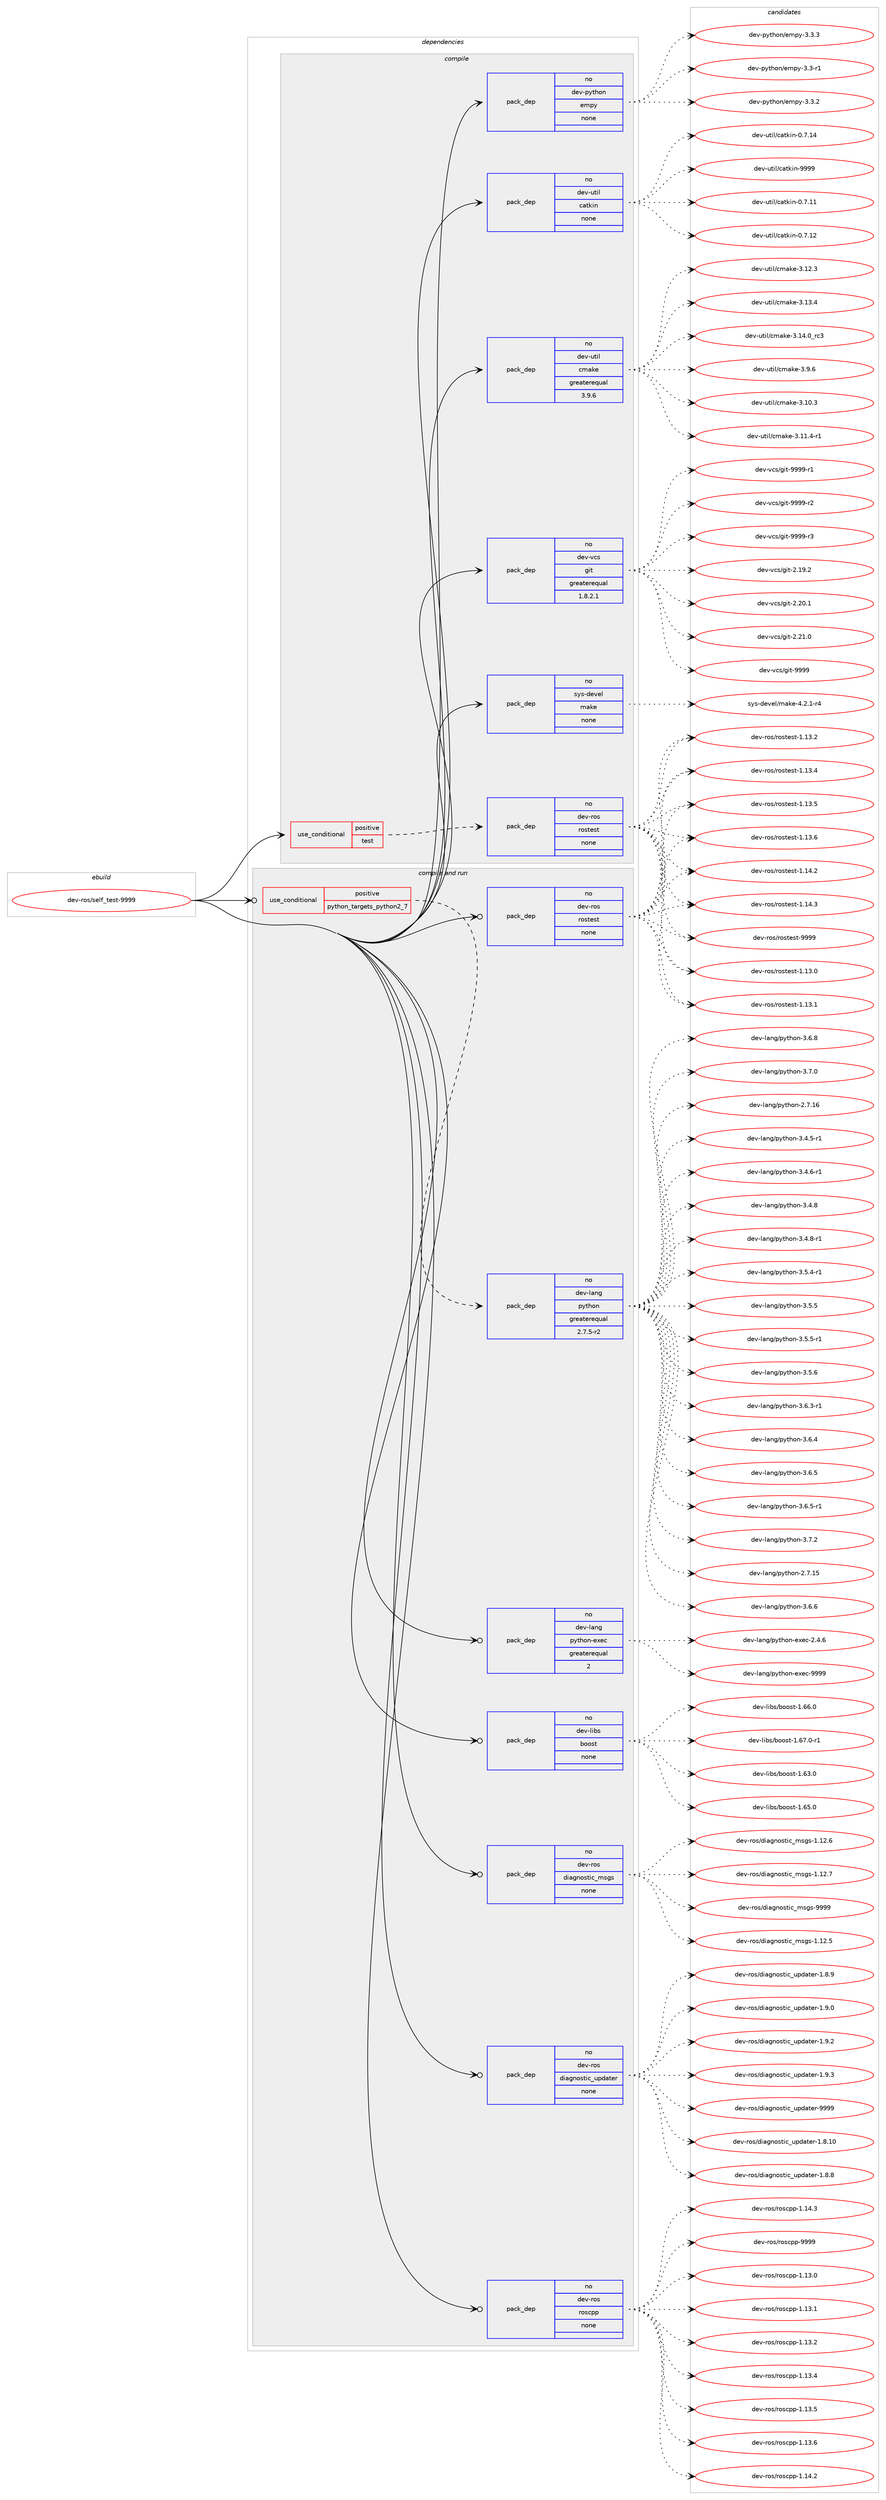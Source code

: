 digraph prolog {

# *************
# Graph options
# *************

newrank=true;
concentrate=true;
compound=true;
graph [rankdir=LR,fontname=Helvetica,fontsize=10,ranksep=1.5];#, ranksep=2.5, nodesep=0.2];
edge  [arrowhead=vee];
node  [fontname=Helvetica,fontsize=10];

# **********
# The ebuild
# **********

subgraph cluster_leftcol {
color=gray;
rank=same;
label=<<i>ebuild</i>>;
id [label="dev-ros/self_test-9999", color=red, width=4, href="../dev-ros/self_test-9999.svg"];
}

# ****************
# The dependencies
# ****************

subgraph cluster_midcol {
color=gray;
label=<<i>dependencies</i>>;
subgraph cluster_compile {
fillcolor="#eeeeee";
style=filled;
label=<<i>compile</i>>;
subgraph cond390605 {
dependency1470732 [label=<<TABLE BORDER="0" CELLBORDER="1" CELLSPACING="0" CELLPADDING="4"><TR><TD ROWSPAN="3" CELLPADDING="10">use_conditional</TD></TR><TR><TD>positive</TD></TR><TR><TD>test</TD></TR></TABLE>>, shape=none, color=red];
subgraph pack1056737 {
dependency1470733 [label=<<TABLE BORDER="0" CELLBORDER="1" CELLSPACING="0" CELLPADDING="4" WIDTH="220"><TR><TD ROWSPAN="6" CELLPADDING="30">pack_dep</TD></TR><TR><TD WIDTH="110">no</TD></TR><TR><TD>dev-ros</TD></TR><TR><TD>rostest</TD></TR><TR><TD>none</TD></TR><TR><TD></TD></TR></TABLE>>, shape=none, color=blue];
}
dependency1470732:e -> dependency1470733:w [weight=20,style="dashed",arrowhead="vee"];
}
id:e -> dependency1470732:w [weight=20,style="solid",arrowhead="vee"];
subgraph pack1056738 {
dependency1470734 [label=<<TABLE BORDER="0" CELLBORDER="1" CELLSPACING="0" CELLPADDING="4" WIDTH="220"><TR><TD ROWSPAN="6" CELLPADDING="30">pack_dep</TD></TR><TR><TD WIDTH="110">no</TD></TR><TR><TD>dev-python</TD></TR><TR><TD>empy</TD></TR><TR><TD>none</TD></TR><TR><TD></TD></TR></TABLE>>, shape=none, color=blue];
}
id:e -> dependency1470734:w [weight=20,style="solid",arrowhead="vee"];
subgraph pack1056739 {
dependency1470735 [label=<<TABLE BORDER="0" CELLBORDER="1" CELLSPACING="0" CELLPADDING="4" WIDTH="220"><TR><TD ROWSPAN="6" CELLPADDING="30">pack_dep</TD></TR><TR><TD WIDTH="110">no</TD></TR><TR><TD>dev-util</TD></TR><TR><TD>catkin</TD></TR><TR><TD>none</TD></TR><TR><TD></TD></TR></TABLE>>, shape=none, color=blue];
}
id:e -> dependency1470735:w [weight=20,style="solid",arrowhead="vee"];
subgraph pack1056740 {
dependency1470736 [label=<<TABLE BORDER="0" CELLBORDER="1" CELLSPACING="0" CELLPADDING="4" WIDTH="220"><TR><TD ROWSPAN="6" CELLPADDING="30">pack_dep</TD></TR><TR><TD WIDTH="110">no</TD></TR><TR><TD>dev-util</TD></TR><TR><TD>cmake</TD></TR><TR><TD>greaterequal</TD></TR><TR><TD>3.9.6</TD></TR></TABLE>>, shape=none, color=blue];
}
id:e -> dependency1470736:w [weight=20,style="solid",arrowhead="vee"];
subgraph pack1056741 {
dependency1470737 [label=<<TABLE BORDER="0" CELLBORDER="1" CELLSPACING="0" CELLPADDING="4" WIDTH="220"><TR><TD ROWSPAN="6" CELLPADDING="30">pack_dep</TD></TR><TR><TD WIDTH="110">no</TD></TR><TR><TD>dev-vcs</TD></TR><TR><TD>git</TD></TR><TR><TD>greaterequal</TD></TR><TR><TD>1.8.2.1</TD></TR></TABLE>>, shape=none, color=blue];
}
id:e -> dependency1470737:w [weight=20,style="solid",arrowhead="vee"];
subgraph pack1056742 {
dependency1470738 [label=<<TABLE BORDER="0" CELLBORDER="1" CELLSPACING="0" CELLPADDING="4" WIDTH="220"><TR><TD ROWSPAN="6" CELLPADDING="30">pack_dep</TD></TR><TR><TD WIDTH="110">no</TD></TR><TR><TD>sys-devel</TD></TR><TR><TD>make</TD></TR><TR><TD>none</TD></TR><TR><TD></TD></TR></TABLE>>, shape=none, color=blue];
}
id:e -> dependency1470738:w [weight=20,style="solid",arrowhead="vee"];
}
subgraph cluster_compileandrun {
fillcolor="#eeeeee";
style=filled;
label=<<i>compile and run</i>>;
subgraph cond390606 {
dependency1470739 [label=<<TABLE BORDER="0" CELLBORDER="1" CELLSPACING="0" CELLPADDING="4"><TR><TD ROWSPAN="3" CELLPADDING="10">use_conditional</TD></TR><TR><TD>positive</TD></TR><TR><TD>python_targets_python2_7</TD></TR></TABLE>>, shape=none, color=red];
subgraph pack1056743 {
dependency1470740 [label=<<TABLE BORDER="0" CELLBORDER="1" CELLSPACING="0" CELLPADDING="4" WIDTH="220"><TR><TD ROWSPAN="6" CELLPADDING="30">pack_dep</TD></TR><TR><TD WIDTH="110">no</TD></TR><TR><TD>dev-lang</TD></TR><TR><TD>python</TD></TR><TR><TD>greaterequal</TD></TR><TR><TD>2.7.5-r2</TD></TR></TABLE>>, shape=none, color=blue];
}
dependency1470739:e -> dependency1470740:w [weight=20,style="dashed",arrowhead="vee"];
}
id:e -> dependency1470739:w [weight=20,style="solid",arrowhead="odotvee"];
subgraph pack1056744 {
dependency1470741 [label=<<TABLE BORDER="0" CELLBORDER="1" CELLSPACING="0" CELLPADDING="4" WIDTH="220"><TR><TD ROWSPAN="6" CELLPADDING="30">pack_dep</TD></TR><TR><TD WIDTH="110">no</TD></TR><TR><TD>dev-lang</TD></TR><TR><TD>python-exec</TD></TR><TR><TD>greaterequal</TD></TR><TR><TD>2</TD></TR></TABLE>>, shape=none, color=blue];
}
id:e -> dependency1470741:w [weight=20,style="solid",arrowhead="odotvee"];
subgraph pack1056745 {
dependency1470742 [label=<<TABLE BORDER="0" CELLBORDER="1" CELLSPACING="0" CELLPADDING="4" WIDTH="220"><TR><TD ROWSPAN="6" CELLPADDING="30">pack_dep</TD></TR><TR><TD WIDTH="110">no</TD></TR><TR><TD>dev-libs</TD></TR><TR><TD>boost</TD></TR><TR><TD>none</TD></TR><TR><TD></TD></TR></TABLE>>, shape=none, color=blue];
}
id:e -> dependency1470742:w [weight=20,style="solid",arrowhead="odotvee"];
subgraph pack1056746 {
dependency1470743 [label=<<TABLE BORDER="0" CELLBORDER="1" CELLSPACING="0" CELLPADDING="4" WIDTH="220"><TR><TD ROWSPAN="6" CELLPADDING="30">pack_dep</TD></TR><TR><TD WIDTH="110">no</TD></TR><TR><TD>dev-ros</TD></TR><TR><TD>diagnostic_msgs</TD></TR><TR><TD>none</TD></TR><TR><TD></TD></TR></TABLE>>, shape=none, color=blue];
}
id:e -> dependency1470743:w [weight=20,style="solid",arrowhead="odotvee"];
subgraph pack1056747 {
dependency1470744 [label=<<TABLE BORDER="0" CELLBORDER="1" CELLSPACING="0" CELLPADDING="4" WIDTH="220"><TR><TD ROWSPAN="6" CELLPADDING="30">pack_dep</TD></TR><TR><TD WIDTH="110">no</TD></TR><TR><TD>dev-ros</TD></TR><TR><TD>diagnostic_updater</TD></TR><TR><TD>none</TD></TR><TR><TD></TD></TR></TABLE>>, shape=none, color=blue];
}
id:e -> dependency1470744:w [weight=20,style="solid",arrowhead="odotvee"];
subgraph pack1056748 {
dependency1470745 [label=<<TABLE BORDER="0" CELLBORDER="1" CELLSPACING="0" CELLPADDING="4" WIDTH="220"><TR><TD ROWSPAN="6" CELLPADDING="30">pack_dep</TD></TR><TR><TD WIDTH="110">no</TD></TR><TR><TD>dev-ros</TD></TR><TR><TD>roscpp</TD></TR><TR><TD>none</TD></TR><TR><TD></TD></TR></TABLE>>, shape=none, color=blue];
}
id:e -> dependency1470745:w [weight=20,style="solid",arrowhead="odotvee"];
subgraph pack1056749 {
dependency1470746 [label=<<TABLE BORDER="0" CELLBORDER="1" CELLSPACING="0" CELLPADDING="4" WIDTH="220"><TR><TD ROWSPAN="6" CELLPADDING="30">pack_dep</TD></TR><TR><TD WIDTH="110">no</TD></TR><TR><TD>dev-ros</TD></TR><TR><TD>rostest</TD></TR><TR><TD>none</TD></TR><TR><TD></TD></TR></TABLE>>, shape=none, color=blue];
}
id:e -> dependency1470746:w [weight=20,style="solid",arrowhead="odotvee"];
}
subgraph cluster_run {
fillcolor="#eeeeee";
style=filled;
label=<<i>run</i>>;
}
}

# **************
# The candidates
# **************

subgraph cluster_choices {
rank=same;
color=gray;
label=<<i>candidates</i>>;

subgraph choice1056737 {
color=black;
nodesep=1;
choice100101118451141111154711411111511610111511645494649514648 [label="dev-ros/rostest-1.13.0", color=red, width=4,href="../dev-ros/rostest-1.13.0.svg"];
choice100101118451141111154711411111511610111511645494649514649 [label="dev-ros/rostest-1.13.1", color=red, width=4,href="../dev-ros/rostest-1.13.1.svg"];
choice100101118451141111154711411111511610111511645494649514650 [label="dev-ros/rostest-1.13.2", color=red, width=4,href="../dev-ros/rostest-1.13.2.svg"];
choice100101118451141111154711411111511610111511645494649514652 [label="dev-ros/rostest-1.13.4", color=red, width=4,href="../dev-ros/rostest-1.13.4.svg"];
choice100101118451141111154711411111511610111511645494649514653 [label="dev-ros/rostest-1.13.5", color=red, width=4,href="../dev-ros/rostest-1.13.5.svg"];
choice100101118451141111154711411111511610111511645494649514654 [label="dev-ros/rostest-1.13.6", color=red, width=4,href="../dev-ros/rostest-1.13.6.svg"];
choice100101118451141111154711411111511610111511645494649524650 [label="dev-ros/rostest-1.14.2", color=red, width=4,href="../dev-ros/rostest-1.14.2.svg"];
choice100101118451141111154711411111511610111511645494649524651 [label="dev-ros/rostest-1.14.3", color=red, width=4,href="../dev-ros/rostest-1.14.3.svg"];
choice10010111845114111115471141111151161011151164557575757 [label="dev-ros/rostest-9999", color=red, width=4,href="../dev-ros/rostest-9999.svg"];
dependency1470733:e -> choice100101118451141111154711411111511610111511645494649514648:w [style=dotted,weight="100"];
dependency1470733:e -> choice100101118451141111154711411111511610111511645494649514649:w [style=dotted,weight="100"];
dependency1470733:e -> choice100101118451141111154711411111511610111511645494649514650:w [style=dotted,weight="100"];
dependency1470733:e -> choice100101118451141111154711411111511610111511645494649514652:w [style=dotted,weight="100"];
dependency1470733:e -> choice100101118451141111154711411111511610111511645494649514653:w [style=dotted,weight="100"];
dependency1470733:e -> choice100101118451141111154711411111511610111511645494649514654:w [style=dotted,weight="100"];
dependency1470733:e -> choice100101118451141111154711411111511610111511645494649524650:w [style=dotted,weight="100"];
dependency1470733:e -> choice100101118451141111154711411111511610111511645494649524651:w [style=dotted,weight="100"];
dependency1470733:e -> choice10010111845114111115471141111151161011151164557575757:w [style=dotted,weight="100"];
}
subgraph choice1056738 {
color=black;
nodesep=1;
choice1001011184511212111610411111047101109112121455146514511449 [label="dev-python/empy-3.3-r1", color=red, width=4,href="../dev-python/empy-3.3-r1.svg"];
choice1001011184511212111610411111047101109112121455146514650 [label="dev-python/empy-3.3.2", color=red, width=4,href="../dev-python/empy-3.3.2.svg"];
choice1001011184511212111610411111047101109112121455146514651 [label="dev-python/empy-3.3.3", color=red, width=4,href="../dev-python/empy-3.3.3.svg"];
dependency1470734:e -> choice1001011184511212111610411111047101109112121455146514511449:w [style=dotted,weight="100"];
dependency1470734:e -> choice1001011184511212111610411111047101109112121455146514650:w [style=dotted,weight="100"];
dependency1470734:e -> choice1001011184511212111610411111047101109112121455146514651:w [style=dotted,weight="100"];
}
subgraph choice1056739 {
color=black;
nodesep=1;
choice1001011184511711610510847999711610710511045484655464949 [label="dev-util/catkin-0.7.11", color=red, width=4,href="../dev-util/catkin-0.7.11.svg"];
choice1001011184511711610510847999711610710511045484655464950 [label="dev-util/catkin-0.7.12", color=red, width=4,href="../dev-util/catkin-0.7.12.svg"];
choice1001011184511711610510847999711610710511045484655464952 [label="dev-util/catkin-0.7.14", color=red, width=4,href="../dev-util/catkin-0.7.14.svg"];
choice100101118451171161051084799971161071051104557575757 [label="dev-util/catkin-9999", color=red, width=4,href="../dev-util/catkin-9999.svg"];
dependency1470735:e -> choice1001011184511711610510847999711610710511045484655464949:w [style=dotted,weight="100"];
dependency1470735:e -> choice1001011184511711610510847999711610710511045484655464950:w [style=dotted,weight="100"];
dependency1470735:e -> choice1001011184511711610510847999711610710511045484655464952:w [style=dotted,weight="100"];
dependency1470735:e -> choice100101118451171161051084799971161071051104557575757:w [style=dotted,weight="100"];
}
subgraph choice1056740 {
color=black;
nodesep=1;
choice1001011184511711610510847991099710710145514649484651 [label="dev-util/cmake-3.10.3", color=red, width=4,href="../dev-util/cmake-3.10.3.svg"];
choice10010111845117116105108479910997107101455146494946524511449 [label="dev-util/cmake-3.11.4-r1", color=red, width=4,href="../dev-util/cmake-3.11.4-r1.svg"];
choice1001011184511711610510847991099710710145514649504651 [label="dev-util/cmake-3.12.3", color=red, width=4,href="../dev-util/cmake-3.12.3.svg"];
choice1001011184511711610510847991099710710145514649514652 [label="dev-util/cmake-3.13.4", color=red, width=4,href="../dev-util/cmake-3.13.4.svg"];
choice1001011184511711610510847991099710710145514649524648951149951 [label="dev-util/cmake-3.14.0_rc3", color=red, width=4,href="../dev-util/cmake-3.14.0_rc3.svg"];
choice10010111845117116105108479910997107101455146574654 [label="dev-util/cmake-3.9.6", color=red, width=4,href="../dev-util/cmake-3.9.6.svg"];
dependency1470736:e -> choice1001011184511711610510847991099710710145514649484651:w [style=dotted,weight="100"];
dependency1470736:e -> choice10010111845117116105108479910997107101455146494946524511449:w [style=dotted,weight="100"];
dependency1470736:e -> choice1001011184511711610510847991099710710145514649504651:w [style=dotted,weight="100"];
dependency1470736:e -> choice1001011184511711610510847991099710710145514649514652:w [style=dotted,weight="100"];
dependency1470736:e -> choice1001011184511711610510847991099710710145514649524648951149951:w [style=dotted,weight="100"];
dependency1470736:e -> choice10010111845117116105108479910997107101455146574654:w [style=dotted,weight="100"];
}
subgraph choice1056741 {
color=black;
nodesep=1;
choice10010111845118991154710310511645504649574650 [label="dev-vcs/git-2.19.2", color=red, width=4,href="../dev-vcs/git-2.19.2.svg"];
choice10010111845118991154710310511645504650484649 [label="dev-vcs/git-2.20.1", color=red, width=4,href="../dev-vcs/git-2.20.1.svg"];
choice10010111845118991154710310511645504650494648 [label="dev-vcs/git-2.21.0", color=red, width=4,href="../dev-vcs/git-2.21.0.svg"];
choice1001011184511899115471031051164557575757 [label="dev-vcs/git-9999", color=red, width=4,href="../dev-vcs/git-9999.svg"];
choice10010111845118991154710310511645575757574511449 [label="dev-vcs/git-9999-r1", color=red, width=4,href="../dev-vcs/git-9999-r1.svg"];
choice10010111845118991154710310511645575757574511450 [label="dev-vcs/git-9999-r2", color=red, width=4,href="../dev-vcs/git-9999-r2.svg"];
choice10010111845118991154710310511645575757574511451 [label="dev-vcs/git-9999-r3", color=red, width=4,href="../dev-vcs/git-9999-r3.svg"];
dependency1470737:e -> choice10010111845118991154710310511645504649574650:w [style=dotted,weight="100"];
dependency1470737:e -> choice10010111845118991154710310511645504650484649:w [style=dotted,weight="100"];
dependency1470737:e -> choice10010111845118991154710310511645504650494648:w [style=dotted,weight="100"];
dependency1470737:e -> choice1001011184511899115471031051164557575757:w [style=dotted,weight="100"];
dependency1470737:e -> choice10010111845118991154710310511645575757574511449:w [style=dotted,weight="100"];
dependency1470737:e -> choice10010111845118991154710310511645575757574511450:w [style=dotted,weight="100"];
dependency1470737:e -> choice10010111845118991154710310511645575757574511451:w [style=dotted,weight="100"];
}
subgraph choice1056742 {
color=black;
nodesep=1;
choice1151211154510010111810110847109971071014552465046494511452 [label="sys-devel/make-4.2.1-r4", color=red, width=4,href="../sys-devel/make-4.2.1-r4.svg"];
dependency1470738:e -> choice1151211154510010111810110847109971071014552465046494511452:w [style=dotted,weight="100"];
}
subgraph choice1056743 {
color=black;
nodesep=1;
choice10010111845108971101034711212111610411111045504655464953 [label="dev-lang/python-2.7.15", color=red, width=4,href="../dev-lang/python-2.7.15.svg"];
choice10010111845108971101034711212111610411111045504655464954 [label="dev-lang/python-2.7.16", color=red, width=4,href="../dev-lang/python-2.7.16.svg"];
choice1001011184510897110103471121211161041111104551465246534511449 [label="dev-lang/python-3.4.5-r1", color=red, width=4,href="../dev-lang/python-3.4.5-r1.svg"];
choice1001011184510897110103471121211161041111104551465246544511449 [label="dev-lang/python-3.4.6-r1", color=red, width=4,href="../dev-lang/python-3.4.6-r1.svg"];
choice100101118451089711010347112121116104111110455146524656 [label="dev-lang/python-3.4.8", color=red, width=4,href="../dev-lang/python-3.4.8.svg"];
choice1001011184510897110103471121211161041111104551465246564511449 [label="dev-lang/python-3.4.8-r1", color=red, width=4,href="../dev-lang/python-3.4.8-r1.svg"];
choice1001011184510897110103471121211161041111104551465346524511449 [label="dev-lang/python-3.5.4-r1", color=red, width=4,href="../dev-lang/python-3.5.4-r1.svg"];
choice100101118451089711010347112121116104111110455146534653 [label="dev-lang/python-3.5.5", color=red, width=4,href="../dev-lang/python-3.5.5.svg"];
choice1001011184510897110103471121211161041111104551465346534511449 [label="dev-lang/python-3.5.5-r1", color=red, width=4,href="../dev-lang/python-3.5.5-r1.svg"];
choice100101118451089711010347112121116104111110455146534654 [label="dev-lang/python-3.5.6", color=red, width=4,href="../dev-lang/python-3.5.6.svg"];
choice1001011184510897110103471121211161041111104551465446514511449 [label="dev-lang/python-3.6.3-r1", color=red, width=4,href="../dev-lang/python-3.6.3-r1.svg"];
choice100101118451089711010347112121116104111110455146544652 [label="dev-lang/python-3.6.4", color=red, width=4,href="../dev-lang/python-3.6.4.svg"];
choice100101118451089711010347112121116104111110455146544653 [label="dev-lang/python-3.6.5", color=red, width=4,href="../dev-lang/python-3.6.5.svg"];
choice1001011184510897110103471121211161041111104551465446534511449 [label="dev-lang/python-3.6.5-r1", color=red, width=4,href="../dev-lang/python-3.6.5-r1.svg"];
choice100101118451089711010347112121116104111110455146544654 [label="dev-lang/python-3.6.6", color=red, width=4,href="../dev-lang/python-3.6.6.svg"];
choice100101118451089711010347112121116104111110455146544656 [label="dev-lang/python-3.6.8", color=red, width=4,href="../dev-lang/python-3.6.8.svg"];
choice100101118451089711010347112121116104111110455146554648 [label="dev-lang/python-3.7.0", color=red, width=4,href="../dev-lang/python-3.7.0.svg"];
choice100101118451089711010347112121116104111110455146554650 [label="dev-lang/python-3.7.2", color=red, width=4,href="../dev-lang/python-3.7.2.svg"];
dependency1470740:e -> choice10010111845108971101034711212111610411111045504655464953:w [style=dotted,weight="100"];
dependency1470740:e -> choice10010111845108971101034711212111610411111045504655464954:w [style=dotted,weight="100"];
dependency1470740:e -> choice1001011184510897110103471121211161041111104551465246534511449:w [style=dotted,weight="100"];
dependency1470740:e -> choice1001011184510897110103471121211161041111104551465246544511449:w [style=dotted,weight="100"];
dependency1470740:e -> choice100101118451089711010347112121116104111110455146524656:w [style=dotted,weight="100"];
dependency1470740:e -> choice1001011184510897110103471121211161041111104551465246564511449:w [style=dotted,weight="100"];
dependency1470740:e -> choice1001011184510897110103471121211161041111104551465346524511449:w [style=dotted,weight="100"];
dependency1470740:e -> choice100101118451089711010347112121116104111110455146534653:w [style=dotted,weight="100"];
dependency1470740:e -> choice1001011184510897110103471121211161041111104551465346534511449:w [style=dotted,weight="100"];
dependency1470740:e -> choice100101118451089711010347112121116104111110455146534654:w [style=dotted,weight="100"];
dependency1470740:e -> choice1001011184510897110103471121211161041111104551465446514511449:w [style=dotted,weight="100"];
dependency1470740:e -> choice100101118451089711010347112121116104111110455146544652:w [style=dotted,weight="100"];
dependency1470740:e -> choice100101118451089711010347112121116104111110455146544653:w [style=dotted,weight="100"];
dependency1470740:e -> choice1001011184510897110103471121211161041111104551465446534511449:w [style=dotted,weight="100"];
dependency1470740:e -> choice100101118451089711010347112121116104111110455146544654:w [style=dotted,weight="100"];
dependency1470740:e -> choice100101118451089711010347112121116104111110455146544656:w [style=dotted,weight="100"];
dependency1470740:e -> choice100101118451089711010347112121116104111110455146554648:w [style=dotted,weight="100"];
dependency1470740:e -> choice100101118451089711010347112121116104111110455146554650:w [style=dotted,weight="100"];
}
subgraph choice1056744 {
color=black;
nodesep=1;
choice1001011184510897110103471121211161041111104510112010199455046524654 [label="dev-lang/python-exec-2.4.6", color=red, width=4,href="../dev-lang/python-exec-2.4.6.svg"];
choice10010111845108971101034711212111610411111045101120101994557575757 [label="dev-lang/python-exec-9999", color=red, width=4,href="../dev-lang/python-exec-9999.svg"];
dependency1470741:e -> choice1001011184510897110103471121211161041111104510112010199455046524654:w [style=dotted,weight="100"];
dependency1470741:e -> choice10010111845108971101034711212111610411111045101120101994557575757:w [style=dotted,weight="100"];
}
subgraph choice1056745 {
color=black;
nodesep=1;
choice1001011184510810598115479811111111511645494654514648 [label="dev-libs/boost-1.63.0", color=red, width=4,href="../dev-libs/boost-1.63.0.svg"];
choice1001011184510810598115479811111111511645494654534648 [label="dev-libs/boost-1.65.0", color=red, width=4,href="../dev-libs/boost-1.65.0.svg"];
choice1001011184510810598115479811111111511645494654544648 [label="dev-libs/boost-1.66.0", color=red, width=4,href="../dev-libs/boost-1.66.0.svg"];
choice10010111845108105981154798111111115116454946545546484511449 [label="dev-libs/boost-1.67.0-r1", color=red, width=4,href="../dev-libs/boost-1.67.0-r1.svg"];
dependency1470742:e -> choice1001011184510810598115479811111111511645494654514648:w [style=dotted,weight="100"];
dependency1470742:e -> choice1001011184510810598115479811111111511645494654534648:w [style=dotted,weight="100"];
dependency1470742:e -> choice1001011184510810598115479811111111511645494654544648:w [style=dotted,weight="100"];
dependency1470742:e -> choice10010111845108105981154798111111115116454946545546484511449:w [style=dotted,weight="100"];
}
subgraph choice1056746 {
color=black;
nodesep=1;
choice100101118451141111154710010597103110111115116105999510911510311545494649504653 [label="dev-ros/diagnostic_msgs-1.12.5", color=red, width=4,href="../dev-ros/diagnostic_msgs-1.12.5.svg"];
choice100101118451141111154710010597103110111115116105999510911510311545494649504654 [label="dev-ros/diagnostic_msgs-1.12.6", color=red, width=4,href="../dev-ros/diagnostic_msgs-1.12.6.svg"];
choice100101118451141111154710010597103110111115116105999510911510311545494649504655 [label="dev-ros/diagnostic_msgs-1.12.7", color=red, width=4,href="../dev-ros/diagnostic_msgs-1.12.7.svg"];
choice10010111845114111115471001059710311011111511610599951091151031154557575757 [label="dev-ros/diagnostic_msgs-9999", color=red, width=4,href="../dev-ros/diagnostic_msgs-9999.svg"];
dependency1470743:e -> choice100101118451141111154710010597103110111115116105999510911510311545494649504653:w [style=dotted,weight="100"];
dependency1470743:e -> choice100101118451141111154710010597103110111115116105999510911510311545494649504654:w [style=dotted,weight="100"];
dependency1470743:e -> choice100101118451141111154710010597103110111115116105999510911510311545494649504655:w [style=dotted,weight="100"];
dependency1470743:e -> choice10010111845114111115471001059710311011111511610599951091151031154557575757:w [style=dotted,weight="100"];
}
subgraph choice1056747 {
color=black;
nodesep=1;
choice10010111845114111115471001059710311011111511610599951171121009711610111445494656464948 [label="dev-ros/diagnostic_updater-1.8.10", color=red, width=4,href="../dev-ros/diagnostic_updater-1.8.10.svg"];
choice100101118451141111154710010597103110111115116105999511711210097116101114454946564656 [label="dev-ros/diagnostic_updater-1.8.8", color=red, width=4,href="../dev-ros/diagnostic_updater-1.8.8.svg"];
choice100101118451141111154710010597103110111115116105999511711210097116101114454946564657 [label="dev-ros/diagnostic_updater-1.8.9", color=red, width=4,href="../dev-ros/diagnostic_updater-1.8.9.svg"];
choice100101118451141111154710010597103110111115116105999511711210097116101114454946574648 [label="dev-ros/diagnostic_updater-1.9.0", color=red, width=4,href="../dev-ros/diagnostic_updater-1.9.0.svg"];
choice100101118451141111154710010597103110111115116105999511711210097116101114454946574650 [label="dev-ros/diagnostic_updater-1.9.2", color=red, width=4,href="../dev-ros/diagnostic_updater-1.9.2.svg"];
choice100101118451141111154710010597103110111115116105999511711210097116101114454946574651 [label="dev-ros/diagnostic_updater-1.9.3", color=red, width=4,href="../dev-ros/diagnostic_updater-1.9.3.svg"];
choice1001011184511411111547100105971031101111151161059995117112100971161011144557575757 [label="dev-ros/diagnostic_updater-9999", color=red, width=4,href="../dev-ros/diagnostic_updater-9999.svg"];
dependency1470744:e -> choice10010111845114111115471001059710311011111511610599951171121009711610111445494656464948:w [style=dotted,weight="100"];
dependency1470744:e -> choice100101118451141111154710010597103110111115116105999511711210097116101114454946564656:w [style=dotted,weight="100"];
dependency1470744:e -> choice100101118451141111154710010597103110111115116105999511711210097116101114454946564657:w [style=dotted,weight="100"];
dependency1470744:e -> choice100101118451141111154710010597103110111115116105999511711210097116101114454946574648:w [style=dotted,weight="100"];
dependency1470744:e -> choice100101118451141111154710010597103110111115116105999511711210097116101114454946574650:w [style=dotted,weight="100"];
dependency1470744:e -> choice100101118451141111154710010597103110111115116105999511711210097116101114454946574651:w [style=dotted,weight="100"];
dependency1470744:e -> choice1001011184511411111547100105971031101111151161059995117112100971161011144557575757:w [style=dotted,weight="100"];
}
subgraph choice1056748 {
color=black;
nodesep=1;
choice10010111845114111115471141111159911211245494649514648 [label="dev-ros/roscpp-1.13.0", color=red, width=4,href="../dev-ros/roscpp-1.13.0.svg"];
choice10010111845114111115471141111159911211245494649514649 [label="dev-ros/roscpp-1.13.1", color=red, width=4,href="../dev-ros/roscpp-1.13.1.svg"];
choice10010111845114111115471141111159911211245494649514650 [label="dev-ros/roscpp-1.13.2", color=red, width=4,href="../dev-ros/roscpp-1.13.2.svg"];
choice10010111845114111115471141111159911211245494649514652 [label="dev-ros/roscpp-1.13.4", color=red, width=4,href="../dev-ros/roscpp-1.13.4.svg"];
choice10010111845114111115471141111159911211245494649514653 [label="dev-ros/roscpp-1.13.5", color=red, width=4,href="../dev-ros/roscpp-1.13.5.svg"];
choice10010111845114111115471141111159911211245494649514654 [label="dev-ros/roscpp-1.13.6", color=red, width=4,href="../dev-ros/roscpp-1.13.6.svg"];
choice10010111845114111115471141111159911211245494649524650 [label="dev-ros/roscpp-1.14.2", color=red, width=4,href="../dev-ros/roscpp-1.14.2.svg"];
choice10010111845114111115471141111159911211245494649524651 [label="dev-ros/roscpp-1.14.3", color=red, width=4,href="../dev-ros/roscpp-1.14.3.svg"];
choice1001011184511411111547114111115991121124557575757 [label="dev-ros/roscpp-9999", color=red, width=4,href="../dev-ros/roscpp-9999.svg"];
dependency1470745:e -> choice10010111845114111115471141111159911211245494649514648:w [style=dotted,weight="100"];
dependency1470745:e -> choice10010111845114111115471141111159911211245494649514649:w [style=dotted,weight="100"];
dependency1470745:e -> choice10010111845114111115471141111159911211245494649514650:w [style=dotted,weight="100"];
dependency1470745:e -> choice10010111845114111115471141111159911211245494649514652:w [style=dotted,weight="100"];
dependency1470745:e -> choice10010111845114111115471141111159911211245494649514653:w [style=dotted,weight="100"];
dependency1470745:e -> choice10010111845114111115471141111159911211245494649514654:w [style=dotted,weight="100"];
dependency1470745:e -> choice10010111845114111115471141111159911211245494649524650:w [style=dotted,weight="100"];
dependency1470745:e -> choice10010111845114111115471141111159911211245494649524651:w [style=dotted,weight="100"];
dependency1470745:e -> choice1001011184511411111547114111115991121124557575757:w [style=dotted,weight="100"];
}
subgraph choice1056749 {
color=black;
nodesep=1;
choice100101118451141111154711411111511610111511645494649514648 [label="dev-ros/rostest-1.13.0", color=red, width=4,href="../dev-ros/rostest-1.13.0.svg"];
choice100101118451141111154711411111511610111511645494649514649 [label="dev-ros/rostest-1.13.1", color=red, width=4,href="../dev-ros/rostest-1.13.1.svg"];
choice100101118451141111154711411111511610111511645494649514650 [label="dev-ros/rostest-1.13.2", color=red, width=4,href="../dev-ros/rostest-1.13.2.svg"];
choice100101118451141111154711411111511610111511645494649514652 [label="dev-ros/rostest-1.13.4", color=red, width=4,href="../dev-ros/rostest-1.13.4.svg"];
choice100101118451141111154711411111511610111511645494649514653 [label="dev-ros/rostest-1.13.5", color=red, width=4,href="../dev-ros/rostest-1.13.5.svg"];
choice100101118451141111154711411111511610111511645494649514654 [label="dev-ros/rostest-1.13.6", color=red, width=4,href="../dev-ros/rostest-1.13.6.svg"];
choice100101118451141111154711411111511610111511645494649524650 [label="dev-ros/rostest-1.14.2", color=red, width=4,href="../dev-ros/rostest-1.14.2.svg"];
choice100101118451141111154711411111511610111511645494649524651 [label="dev-ros/rostest-1.14.3", color=red, width=4,href="../dev-ros/rostest-1.14.3.svg"];
choice10010111845114111115471141111151161011151164557575757 [label="dev-ros/rostest-9999", color=red, width=4,href="../dev-ros/rostest-9999.svg"];
dependency1470746:e -> choice100101118451141111154711411111511610111511645494649514648:w [style=dotted,weight="100"];
dependency1470746:e -> choice100101118451141111154711411111511610111511645494649514649:w [style=dotted,weight="100"];
dependency1470746:e -> choice100101118451141111154711411111511610111511645494649514650:w [style=dotted,weight="100"];
dependency1470746:e -> choice100101118451141111154711411111511610111511645494649514652:w [style=dotted,weight="100"];
dependency1470746:e -> choice100101118451141111154711411111511610111511645494649514653:w [style=dotted,weight="100"];
dependency1470746:e -> choice100101118451141111154711411111511610111511645494649514654:w [style=dotted,weight="100"];
dependency1470746:e -> choice100101118451141111154711411111511610111511645494649524650:w [style=dotted,weight="100"];
dependency1470746:e -> choice100101118451141111154711411111511610111511645494649524651:w [style=dotted,weight="100"];
dependency1470746:e -> choice10010111845114111115471141111151161011151164557575757:w [style=dotted,weight="100"];
}
}

}
